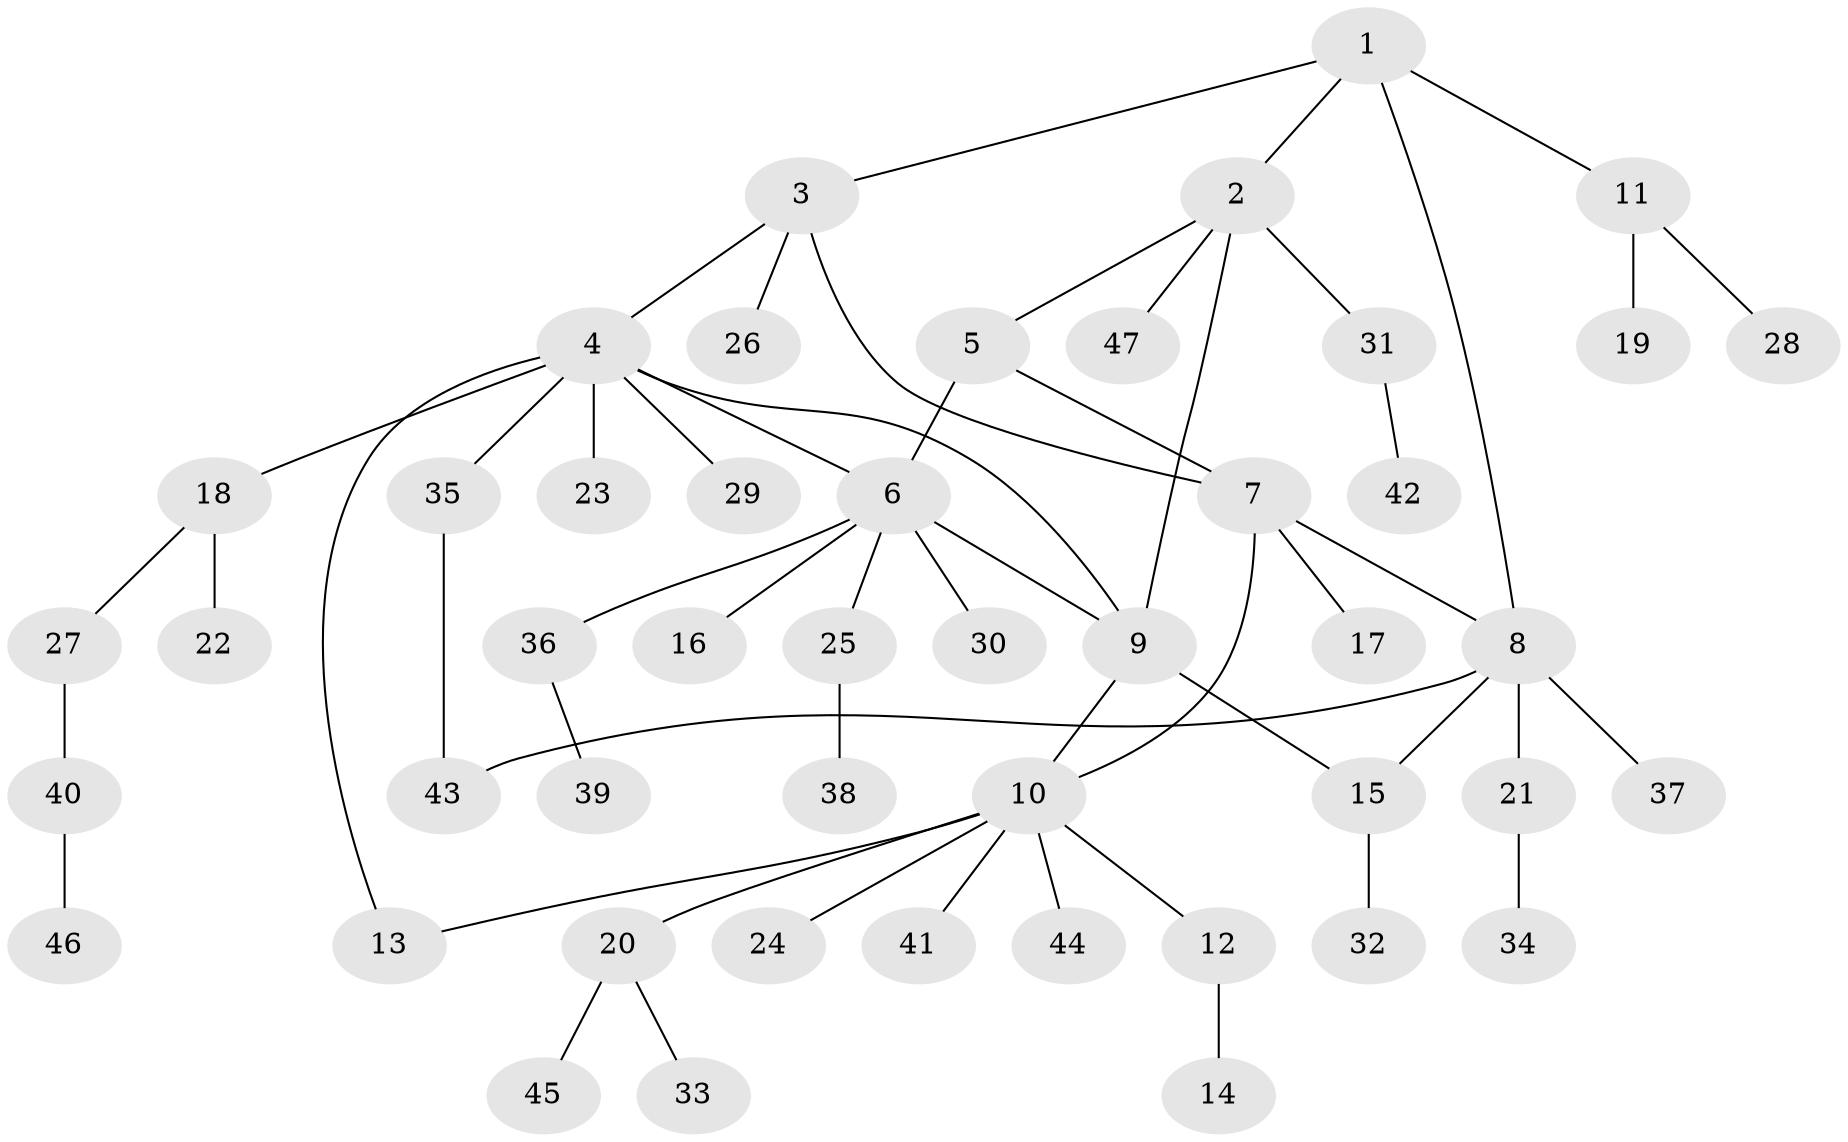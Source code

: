 // Generated by graph-tools (version 1.1) at 2025/16/03/09/25 04:16:07]
// undirected, 47 vertices, 55 edges
graph export_dot {
graph [start="1"]
  node [color=gray90,style=filled];
  1;
  2;
  3;
  4;
  5;
  6;
  7;
  8;
  9;
  10;
  11;
  12;
  13;
  14;
  15;
  16;
  17;
  18;
  19;
  20;
  21;
  22;
  23;
  24;
  25;
  26;
  27;
  28;
  29;
  30;
  31;
  32;
  33;
  34;
  35;
  36;
  37;
  38;
  39;
  40;
  41;
  42;
  43;
  44;
  45;
  46;
  47;
  1 -- 2;
  1 -- 3;
  1 -- 8;
  1 -- 11;
  2 -- 5;
  2 -- 9;
  2 -- 31;
  2 -- 47;
  3 -- 4;
  3 -- 7;
  3 -- 26;
  4 -- 6;
  4 -- 9;
  4 -- 13;
  4 -- 18;
  4 -- 23;
  4 -- 29;
  4 -- 35;
  5 -- 6;
  5 -- 7;
  6 -- 9;
  6 -- 16;
  6 -- 25;
  6 -- 30;
  6 -- 36;
  7 -- 8;
  7 -- 10;
  7 -- 17;
  8 -- 15;
  8 -- 21;
  8 -- 37;
  8 -- 43;
  9 -- 10;
  9 -- 15;
  10 -- 12;
  10 -- 13;
  10 -- 20;
  10 -- 24;
  10 -- 41;
  10 -- 44;
  11 -- 19;
  11 -- 28;
  12 -- 14;
  15 -- 32;
  18 -- 22;
  18 -- 27;
  20 -- 33;
  20 -- 45;
  21 -- 34;
  25 -- 38;
  27 -- 40;
  31 -- 42;
  35 -- 43;
  36 -- 39;
  40 -- 46;
}
